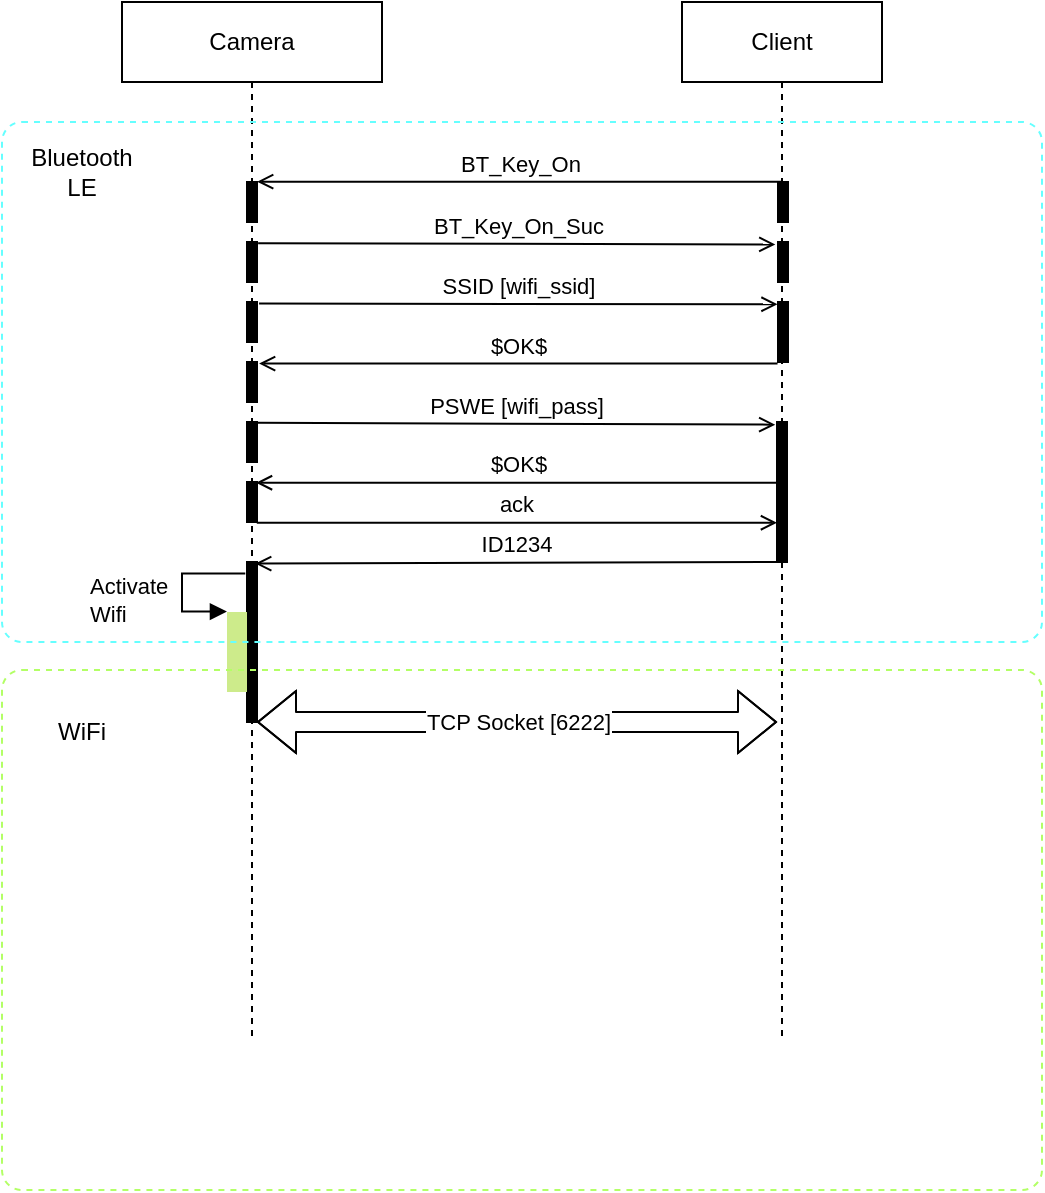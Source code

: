 <mxfile>
    <diagram id="kGHAL7rnWdsVZRTodxXq" name="Page-1">
        <mxGraphModel dx="884" dy="599" grid="1" gridSize="10" guides="1" tooltips="1" connect="1" arrows="1" fold="1" page="1" pageScale="1" pageWidth="1169" pageHeight="827" math="0" shadow="0">
            <root>
                <mxCell id="0"/>
                <mxCell id="1" parent="0"/>
                <mxCell id="2" value="Camera" style="shape=umlLifeline;perimeter=lifelinePerimeter;whiteSpace=wrap;html=1;container=1;collapsible=0;recursiveResize=0;outlineConnect=0;" parent="1" vertex="1">
                    <mxGeometry x="385" y="80" width="130" height="520" as="geometry"/>
                </mxCell>
                <mxCell id="9" value="" style="html=1;points=[];perimeter=orthogonalPerimeter;fillColor=strokeColor;" parent="2" vertex="1">
                    <mxGeometry x="62.5" y="90" width="5" height="20" as="geometry"/>
                </mxCell>
                <mxCell id="11" value="" style="html=1;points=[];perimeter=orthogonalPerimeter;fillColor=strokeColor;" parent="2" vertex="1">
                    <mxGeometry x="62.5" y="120" width="5" height="20" as="geometry"/>
                </mxCell>
                <mxCell id="16" value="" style="html=1;points=[];perimeter=orthogonalPerimeter;fillColor=strokeColor;" parent="2" vertex="1">
                    <mxGeometry x="62.5" y="150" width="5" height="20" as="geometry"/>
                </mxCell>
                <mxCell id="19" value="" style="html=1;points=[];perimeter=orthogonalPerimeter;fillColor=strokeColor;" parent="2" vertex="1">
                    <mxGeometry x="62.5" y="180" width="5" height="20" as="geometry"/>
                </mxCell>
                <mxCell id="20" value="" style="html=1;points=[];perimeter=orthogonalPerimeter;fillColor=strokeColor;" parent="2" vertex="1">
                    <mxGeometry x="62.5" y="210" width="5" height="20" as="geometry"/>
                </mxCell>
                <mxCell id="25" value="" style="html=1;points=[];perimeter=orthogonalPerimeter;fillColor=strokeColor;" parent="2" vertex="1">
                    <mxGeometry x="62.5" y="240" width="5" height="20" as="geometry"/>
                </mxCell>
                <mxCell id="28" value="²" style="html=1;points=[];perimeter=orthogonalPerimeter;fillColor=strokeColor;" parent="2" vertex="1">
                    <mxGeometry x="62.5" y="280" width="5" height="80" as="geometry"/>
                </mxCell>
                <mxCell id="31" value="" style="html=1;points=[];perimeter=orthogonalPerimeter;fillColor=#cdeb8b;strokeColor=none;" parent="2" vertex="1">
                    <mxGeometry x="52.5" y="305" width="10" height="40" as="geometry"/>
                </mxCell>
                <mxCell id="32" value="Activate&amp;nbsp;&lt;br&gt;Wifi" style="edgeStyle=orthogonalEdgeStyle;html=1;align=left;spacingLeft=2;endArrow=block;rounded=0;entryX=-0.003;entryY=-0.006;entryDx=0;entryDy=0;entryPerimeter=0;exitX=-0.171;exitY=0.072;exitDx=0;exitDy=0;exitPerimeter=0;" parent="2" source="28" target="31" edge="1">
                    <mxGeometry x="0.231" y="-50" relative="1" as="geometry">
                        <mxPoint x="37.5" y="285" as="sourcePoint"/>
                        <Array as="points">
                            <mxPoint x="62" y="285"/>
                            <mxPoint x="30" y="285"/>
                            <mxPoint x="30" y="305"/>
                        </Array>
                        <mxPoint as="offset"/>
                    </mxGeometry>
                </mxCell>
                <mxCell id="33" value="" style="shape=flexArrow;endArrow=classic;startArrow=classic;html=1;" parent="2" edge="1">
                    <mxGeometry width="100" height="100" relative="1" as="geometry">
                        <mxPoint x="67.5" y="360" as="sourcePoint"/>
                        <mxPoint x="327.5" y="360" as="targetPoint"/>
                        <Array as="points">
                            <mxPoint x="177.5" y="360"/>
                            <mxPoint x="237.5" y="360"/>
                        </Array>
                    </mxGeometry>
                </mxCell>
                <mxCell id="34" value="TCP Socket [6222]" style="edgeLabel;html=1;align=center;verticalAlign=middle;resizable=0;points=[];" parent="33" vertex="1" connectable="0">
                    <mxGeometry x="-0.042" relative="1" as="geometry">
                        <mxPoint x="6" as="offset"/>
                    </mxGeometry>
                </mxCell>
                <mxCell id="4" value="Client" style="shape=umlLifeline;perimeter=lifelinePerimeter;whiteSpace=wrap;html=1;container=1;collapsible=0;recursiveResize=0;outlineConnect=0;" parent="1" vertex="1">
                    <mxGeometry x="665" y="80" width="100" height="520" as="geometry"/>
                </mxCell>
                <mxCell id="7" value="" style="html=1;points=[];perimeter=orthogonalPerimeter;fillColor=strokeColor;" parent="4" vertex="1">
                    <mxGeometry x="48" y="90" width="5" height="20" as="geometry"/>
                </mxCell>
                <mxCell id="12" value="" style="html=1;points=[];perimeter=orthogonalPerimeter;fillColor=strokeColor;" parent="4" vertex="1">
                    <mxGeometry x="48" y="120" width="5" height="20" as="geometry"/>
                </mxCell>
                <mxCell id="15" value="" style="html=1;points=[];perimeter=orthogonalPerimeter;fillColor=strokeColor;" parent="4" vertex="1">
                    <mxGeometry x="48" y="150" width="5" height="30" as="geometry"/>
                </mxCell>
                <mxCell id="21" value="" style="html=1;points=[];perimeter=orthogonalPerimeter;fillColor=strokeColor;" parent="4" vertex="1">
                    <mxGeometry x="47.5" y="210" width="5" height="70" as="geometry"/>
                </mxCell>
                <mxCell id="10" value="BT_Key_On" style="html=1;verticalAlign=bottom;labelBackgroundColor=none;endArrow=open;endFill=0;entryX=1.014;entryY=-0.009;entryDx=0;entryDy=0;entryPerimeter=0;" parent="1" source="4" target="9" edge="1">
                    <mxGeometry width="160" relative="1" as="geometry">
                        <mxPoint x="495" y="190" as="sourcePoint"/>
                        <mxPoint x="455" y="170" as="targetPoint"/>
                    </mxGeometry>
                </mxCell>
                <mxCell id="13" value="BT_Key_On_Suc" style="html=1;verticalAlign=bottom;labelBackgroundColor=none;endArrow=open;endFill=0;exitX=1.111;exitY=0.033;exitDx=0;exitDy=0;exitPerimeter=0;entryX=-0.267;entryY=0.061;entryDx=0;entryDy=0;entryPerimeter=0;" parent="1" source="11" target="12" edge="1">
                    <mxGeometry width="160" relative="1" as="geometry">
                        <mxPoint x="724.5" y="179.82" as="sourcePoint"/>
                        <mxPoint x="447.57" y="179.82" as="targetPoint"/>
                    </mxGeometry>
                </mxCell>
                <mxCell id="17" value="SSID [wifi_ssid]" style="html=1;verticalAlign=bottom;labelBackgroundColor=none;endArrow=open;endFill=0;entryX=-0.046;entryY=0.038;entryDx=0;entryDy=0;entryPerimeter=0;exitX=1.208;exitY=0.038;exitDx=0;exitDy=0;exitPerimeter=0;" parent="1" source="16" target="15" edge="1">
                    <mxGeometry width="160" relative="1" as="geometry">
                        <mxPoint x="435.005" y="230.0" as="sourcePoint"/>
                        <mxPoint x="708.615" y="230.56" as="targetPoint"/>
                    </mxGeometry>
                </mxCell>
                <mxCell id="18" value="$OK$" style="html=1;verticalAlign=bottom;labelBackgroundColor=none;endArrow=open;endFill=0;entryX=1.208;entryY=0.038;entryDx=0;entryDy=0;entryPerimeter=0;exitX=-0.046;exitY=1.026;exitDx=0;exitDy=0;exitPerimeter=0;" parent="1" source="15" target="19" edge="1">
                    <mxGeometry width="160" relative="1" as="geometry">
                        <mxPoint x="695" y="261" as="sourcePoint"/>
                        <mxPoint x="515" y="260" as="targetPoint"/>
                    </mxGeometry>
                </mxCell>
                <mxCell id="23" value="PSWE [wifi_pass]" style="html=1;verticalAlign=bottom;labelBackgroundColor=none;endArrow=open;endFill=0;entryX=-0.177;entryY=0.019;entryDx=0;entryDy=0;entryPerimeter=0;exitX=0.9;exitY=0.019;exitDx=0;exitDy=0;exitPerimeter=0;" parent="1" source="20" target="21" edge="1">
                    <mxGeometry width="160" relative="1" as="geometry">
                        <mxPoint x="445" y="290" as="sourcePoint"/>
                        <mxPoint x="719.23" y="290.38" as="targetPoint"/>
                    </mxGeometry>
                </mxCell>
                <mxCell id="24" value="$OK$" style="html=1;verticalAlign=bottom;labelBackgroundColor=none;endArrow=open;endFill=0;entryX=0.9;entryY=0.019;entryDx=0;entryDy=0;entryPerimeter=0;" parent="1" source="4" target="25" edge="1">
                    <mxGeometry width="160" relative="1" as="geometry">
                        <mxPoint x="709.23" y="320.02" as="sourcePoint"/>
                        <mxPoint x="435" y="320" as="targetPoint"/>
                    </mxGeometry>
                </mxCell>
                <mxCell id="26" value="ack" style="html=1;verticalAlign=bottom;labelBackgroundColor=none;endArrow=open;endFill=0;exitX=0.977;exitY=1.019;exitDx=0;exitDy=0;exitPerimeter=0;" parent="1" source="25" target="21" edge="1">
                    <mxGeometry width="160" relative="1" as="geometry">
                        <mxPoint x="445" y="339.53" as="sourcePoint"/>
                        <mxPoint x="719.615" y="340.48" as="targetPoint"/>
                    </mxGeometry>
                </mxCell>
                <mxCell id="27" value="ID1234" style="html=1;verticalAlign=bottom;labelBackgroundColor=none;endArrow=open;endFill=0;entryX=0.818;entryY=0.01;entryDx=0;entryDy=0;entryPerimeter=0;" parent="1" target="28" edge="1">
                    <mxGeometry width="160" relative="1" as="geometry">
                        <mxPoint x="712.5" y="360" as="sourcePoint"/>
                        <mxPoint x="435" y="360" as="targetPoint"/>
                    </mxGeometry>
                </mxCell>
                <mxCell id="35" value="" style="html=1;align=center;verticalAlign=top;rounded=1;absoluteArcSize=1;arcSize=20;dashed=1;fillColor=none;strokeColor=#66FFFF;" parent="1" vertex="1">
                    <mxGeometry x="325" y="140" width="520" height="260" as="geometry"/>
                </mxCell>
                <mxCell id="36" value="Bluetooth LE" style="text;html=1;strokeColor=none;fillColor=none;align=center;verticalAlign=middle;whiteSpace=wrap;rounded=0;" parent="1" vertex="1">
                    <mxGeometry x="335" y="150" width="60" height="30" as="geometry"/>
                </mxCell>
                <mxCell id="37" value="" style="html=1;align=center;verticalAlign=top;rounded=1;absoluteArcSize=1;arcSize=20;dashed=1;fillColor=none;strokeColor=#B3FF66;fontColor=#ffffff;" parent="1" vertex="1">
                    <mxGeometry x="325" y="414" width="520" height="260" as="geometry"/>
                </mxCell>
                <mxCell id="38" value="WiFi" style="text;html=1;strokeColor=none;fillColor=none;align=center;verticalAlign=middle;whiteSpace=wrap;rounded=0;" parent="1" vertex="1">
                    <mxGeometry x="335" y="430" width="60" height="30" as="geometry"/>
                </mxCell>
            </root>
        </mxGraphModel>
    </diagram>
</mxfile>